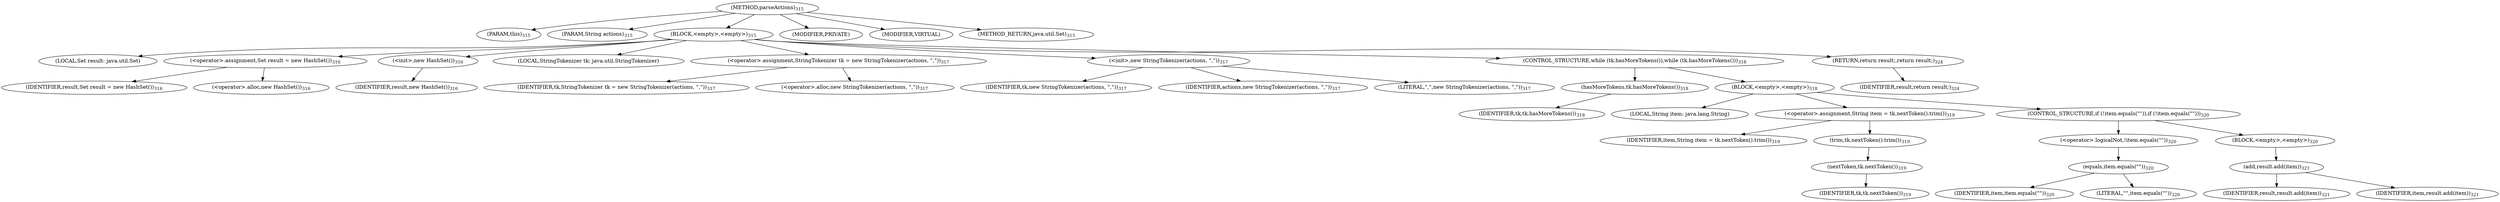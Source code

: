 digraph "parseActions" {  
"946" [label = <(METHOD,parseActions)<SUB>315</SUB>> ]
"947" [label = <(PARAM,this)<SUB>315</SUB>> ]
"948" [label = <(PARAM,String actions)<SUB>315</SUB>> ]
"949" [label = <(BLOCK,&lt;empty&gt;,&lt;empty&gt;)<SUB>315</SUB>> ]
"57" [label = <(LOCAL,Set result: java.util.Set)> ]
"950" [label = <(&lt;operator&gt;.assignment,Set result = new HashSet())<SUB>316</SUB>> ]
"951" [label = <(IDENTIFIER,result,Set result = new HashSet())<SUB>316</SUB>> ]
"952" [label = <(&lt;operator&gt;.alloc,new HashSet())<SUB>316</SUB>> ]
"953" [label = <(&lt;init&gt;,new HashSet())<SUB>316</SUB>> ]
"56" [label = <(IDENTIFIER,result,new HashSet())<SUB>316</SUB>> ]
"59" [label = <(LOCAL,StringTokenizer tk: java.util.StringTokenizer)> ]
"954" [label = <(&lt;operator&gt;.assignment,StringTokenizer tk = new StringTokenizer(actions, &quot;,&quot;))<SUB>317</SUB>> ]
"955" [label = <(IDENTIFIER,tk,StringTokenizer tk = new StringTokenizer(actions, &quot;,&quot;))<SUB>317</SUB>> ]
"956" [label = <(&lt;operator&gt;.alloc,new StringTokenizer(actions, &quot;,&quot;))<SUB>317</SUB>> ]
"957" [label = <(&lt;init&gt;,new StringTokenizer(actions, &quot;,&quot;))<SUB>317</SUB>> ]
"58" [label = <(IDENTIFIER,tk,new StringTokenizer(actions, &quot;,&quot;))<SUB>317</SUB>> ]
"958" [label = <(IDENTIFIER,actions,new StringTokenizer(actions, &quot;,&quot;))<SUB>317</SUB>> ]
"959" [label = <(LITERAL,&quot;,&quot;,new StringTokenizer(actions, &quot;,&quot;))<SUB>317</SUB>> ]
"960" [label = <(CONTROL_STRUCTURE,while (tk.hasMoreTokens()),while (tk.hasMoreTokens()))<SUB>318</SUB>> ]
"961" [label = <(hasMoreTokens,tk.hasMoreTokens())<SUB>318</SUB>> ]
"962" [label = <(IDENTIFIER,tk,tk.hasMoreTokens())<SUB>318</SUB>> ]
"963" [label = <(BLOCK,&lt;empty&gt;,&lt;empty&gt;)<SUB>318</SUB>> ]
"964" [label = <(LOCAL,String item: java.lang.String)> ]
"965" [label = <(&lt;operator&gt;.assignment,String item = tk.nextToken().trim())<SUB>319</SUB>> ]
"966" [label = <(IDENTIFIER,item,String item = tk.nextToken().trim())<SUB>319</SUB>> ]
"967" [label = <(trim,tk.nextToken().trim())<SUB>319</SUB>> ]
"968" [label = <(nextToken,tk.nextToken())<SUB>319</SUB>> ]
"969" [label = <(IDENTIFIER,tk,tk.nextToken())<SUB>319</SUB>> ]
"970" [label = <(CONTROL_STRUCTURE,if (!item.equals(&quot;&quot;)),if (!item.equals(&quot;&quot;)))<SUB>320</SUB>> ]
"971" [label = <(&lt;operator&gt;.logicalNot,!item.equals(&quot;&quot;))<SUB>320</SUB>> ]
"972" [label = <(equals,item.equals(&quot;&quot;))<SUB>320</SUB>> ]
"973" [label = <(IDENTIFIER,item,item.equals(&quot;&quot;))<SUB>320</SUB>> ]
"974" [label = <(LITERAL,&quot;&quot;,item.equals(&quot;&quot;))<SUB>320</SUB>> ]
"975" [label = <(BLOCK,&lt;empty&gt;,&lt;empty&gt;)<SUB>320</SUB>> ]
"976" [label = <(add,result.add(item))<SUB>321</SUB>> ]
"977" [label = <(IDENTIFIER,result,result.add(item))<SUB>321</SUB>> ]
"978" [label = <(IDENTIFIER,item,result.add(item))<SUB>321</SUB>> ]
"979" [label = <(RETURN,return result;,return result;)<SUB>324</SUB>> ]
"980" [label = <(IDENTIFIER,result,return result;)<SUB>324</SUB>> ]
"981" [label = <(MODIFIER,PRIVATE)> ]
"982" [label = <(MODIFIER,VIRTUAL)> ]
"983" [label = <(METHOD_RETURN,java.util.Set)<SUB>315</SUB>> ]
  "946" -> "947" 
  "946" -> "948" 
  "946" -> "949" 
  "946" -> "981" 
  "946" -> "982" 
  "946" -> "983" 
  "949" -> "57" 
  "949" -> "950" 
  "949" -> "953" 
  "949" -> "59" 
  "949" -> "954" 
  "949" -> "957" 
  "949" -> "960" 
  "949" -> "979" 
  "950" -> "951" 
  "950" -> "952" 
  "953" -> "56" 
  "954" -> "955" 
  "954" -> "956" 
  "957" -> "58" 
  "957" -> "958" 
  "957" -> "959" 
  "960" -> "961" 
  "960" -> "963" 
  "961" -> "962" 
  "963" -> "964" 
  "963" -> "965" 
  "963" -> "970" 
  "965" -> "966" 
  "965" -> "967" 
  "967" -> "968" 
  "968" -> "969" 
  "970" -> "971" 
  "970" -> "975" 
  "971" -> "972" 
  "972" -> "973" 
  "972" -> "974" 
  "975" -> "976" 
  "976" -> "977" 
  "976" -> "978" 
  "979" -> "980" 
}
